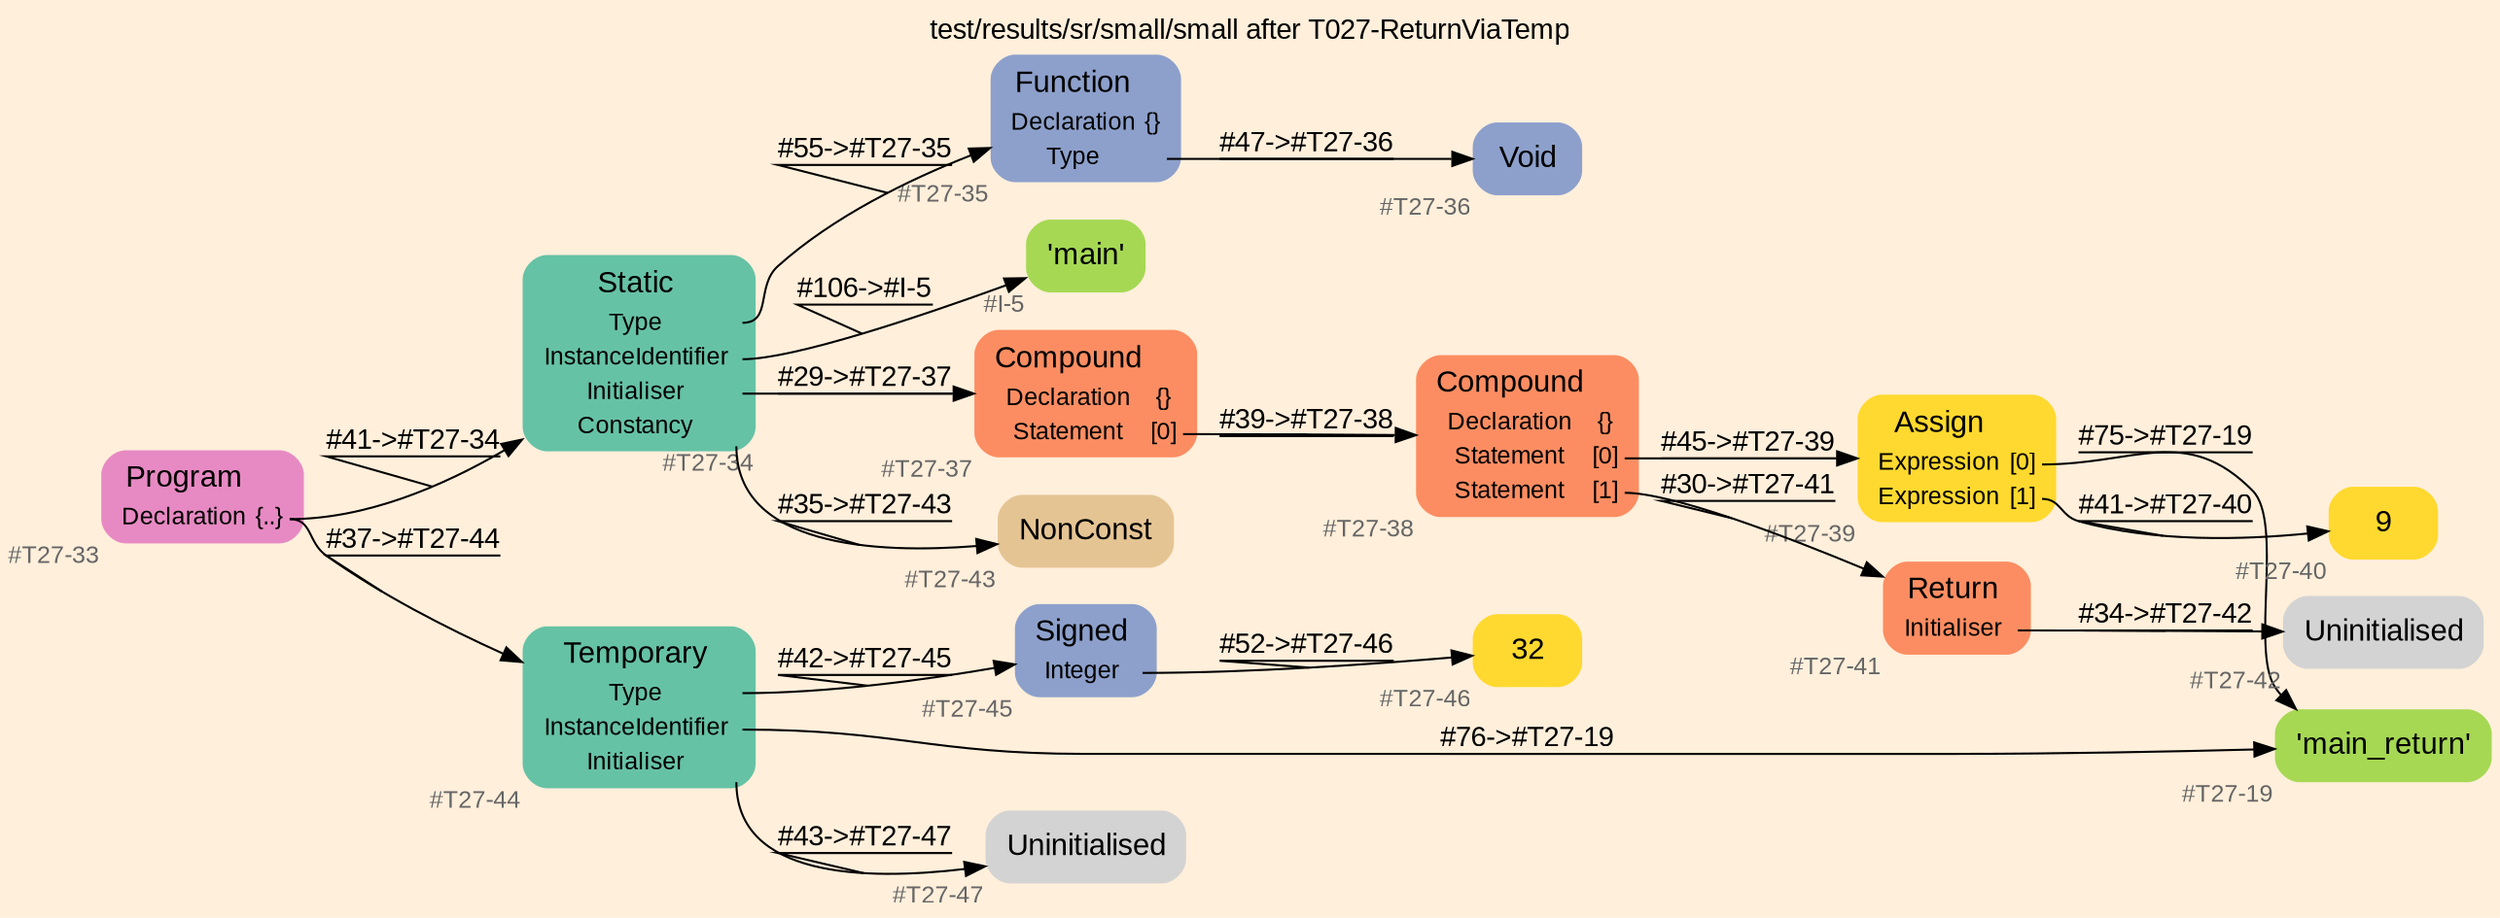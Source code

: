 digraph "test/results/sr/small/small after T027-ReturnViaTemp" {
label = "test/results/sr/small/small after T027-ReturnViaTemp"
labelloc = t
graph [
    rankdir = "LR"
    ranksep = 0.3
    bgcolor = antiquewhite1
    color = black
    fontcolor = black
    fontname = "Arial"
];
node [
    fontname = "Arial"
];
edge [
    fontname = "Arial"
];

// -------------------- node figure --------------------
// -------- block #T27-33 ----------
"#T27-33" [
    fillcolor = "/set28/4"
    xlabel = "#T27-33"
    fontsize = "12"
    fontcolor = grey40
    shape = "plaintext"
    label = <<TABLE BORDER="0" CELLBORDER="0" CELLSPACING="0">
     <TR><TD><FONT COLOR="black" POINT-SIZE="15">Program</FONT></TD></TR>
     <TR><TD><FONT COLOR="black" POINT-SIZE="12">Declaration</FONT></TD><TD PORT="port0"><FONT COLOR="black" POINT-SIZE="12">{..}</FONT></TD></TR>
    </TABLE>>
    style = "rounded,filled"
];

// -------- block #T27-34 ----------
"#T27-34" [
    fillcolor = "/set28/1"
    xlabel = "#T27-34"
    fontsize = "12"
    fontcolor = grey40
    shape = "plaintext"
    label = <<TABLE BORDER="0" CELLBORDER="0" CELLSPACING="0">
     <TR><TD><FONT COLOR="black" POINT-SIZE="15">Static</FONT></TD></TR>
     <TR><TD><FONT COLOR="black" POINT-SIZE="12">Type</FONT></TD><TD PORT="port0"></TD></TR>
     <TR><TD><FONT COLOR="black" POINT-SIZE="12">InstanceIdentifier</FONT></TD><TD PORT="port1"></TD></TR>
     <TR><TD><FONT COLOR="black" POINT-SIZE="12">Initialiser</FONT></TD><TD PORT="port2"></TD></TR>
     <TR><TD><FONT COLOR="black" POINT-SIZE="12">Constancy</FONT></TD><TD PORT="port3"></TD></TR>
    </TABLE>>
    style = "rounded,filled"
];

// -------- block #T27-35 ----------
"#T27-35" [
    fillcolor = "/set28/3"
    xlabel = "#T27-35"
    fontsize = "12"
    fontcolor = grey40
    shape = "plaintext"
    label = <<TABLE BORDER="0" CELLBORDER="0" CELLSPACING="0">
     <TR><TD><FONT COLOR="black" POINT-SIZE="15">Function</FONT></TD></TR>
     <TR><TD><FONT COLOR="black" POINT-SIZE="12">Declaration</FONT></TD><TD PORT="port0"><FONT COLOR="black" POINT-SIZE="12">{}</FONT></TD></TR>
     <TR><TD><FONT COLOR="black" POINT-SIZE="12">Type</FONT></TD><TD PORT="port1"></TD></TR>
    </TABLE>>
    style = "rounded,filled"
];

// -------- block #T27-36 ----------
"#T27-36" [
    fillcolor = "/set28/3"
    xlabel = "#T27-36"
    fontsize = "12"
    fontcolor = grey40
    shape = "plaintext"
    label = <<TABLE BORDER="0" CELLBORDER="0" CELLSPACING="0">
     <TR><TD><FONT COLOR="black" POINT-SIZE="15">Void</FONT></TD></TR>
    </TABLE>>
    style = "rounded,filled"
];

// -------- block #I-5 ----------
"#I-5" [
    fillcolor = "/set28/5"
    xlabel = "#I-5"
    fontsize = "12"
    fontcolor = grey40
    shape = "plaintext"
    label = <<TABLE BORDER="0" CELLBORDER="0" CELLSPACING="0">
     <TR><TD><FONT COLOR="black" POINT-SIZE="15">'main'</FONT></TD></TR>
    </TABLE>>
    style = "rounded,filled"
];

// -------- block #T27-37 ----------
"#T27-37" [
    fillcolor = "/set28/2"
    xlabel = "#T27-37"
    fontsize = "12"
    fontcolor = grey40
    shape = "plaintext"
    label = <<TABLE BORDER="0" CELLBORDER="0" CELLSPACING="0">
     <TR><TD><FONT COLOR="black" POINT-SIZE="15">Compound</FONT></TD></TR>
     <TR><TD><FONT COLOR="black" POINT-SIZE="12">Declaration</FONT></TD><TD PORT="port0"><FONT COLOR="black" POINT-SIZE="12">{}</FONT></TD></TR>
     <TR><TD><FONT COLOR="black" POINT-SIZE="12">Statement</FONT></TD><TD PORT="port1"><FONT COLOR="black" POINT-SIZE="12">[0]</FONT></TD></TR>
    </TABLE>>
    style = "rounded,filled"
];

// -------- block #T27-38 ----------
"#T27-38" [
    fillcolor = "/set28/2"
    xlabel = "#T27-38"
    fontsize = "12"
    fontcolor = grey40
    shape = "plaintext"
    label = <<TABLE BORDER="0" CELLBORDER="0" CELLSPACING="0">
     <TR><TD><FONT COLOR="black" POINT-SIZE="15">Compound</FONT></TD></TR>
     <TR><TD><FONT COLOR="black" POINT-SIZE="12">Declaration</FONT></TD><TD PORT="port0"><FONT COLOR="black" POINT-SIZE="12">{}</FONT></TD></TR>
     <TR><TD><FONT COLOR="black" POINT-SIZE="12">Statement</FONT></TD><TD PORT="port1"><FONT COLOR="black" POINT-SIZE="12">[0]</FONT></TD></TR>
     <TR><TD><FONT COLOR="black" POINT-SIZE="12">Statement</FONT></TD><TD PORT="port2"><FONT COLOR="black" POINT-SIZE="12">[1]</FONT></TD></TR>
    </TABLE>>
    style = "rounded,filled"
];

// -------- block #T27-39 ----------
"#T27-39" [
    fillcolor = "/set28/6"
    xlabel = "#T27-39"
    fontsize = "12"
    fontcolor = grey40
    shape = "plaintext"
    label = <<TABLE BORDER="0" CELLBORDER="0" CELLSPACING="0">
     <TR><TD><FONT COLOR="black" POINT-SIZE="15">Assign</FONT></TD></TR>
     <TR><TD><FONT COLOR="black" POINT-SIZE="12">Expression</FONT></TD><TD PORT="port0"><FONT COLOR="black" POINT-SIZE="12">[0]</FONT></TD></TR>
     <TR><TD><FONT COLOR="black" POINT-SIZE="12">Expression</FONT></TD><TD PORT="port1"><FONT COLOR="black" POINT-SIZE="12">[1]</FONT></TD></TR>
    </TABLE>>
    style = "rounded,filled"
];

// -------- block #T27-19 ----------
"#T27-19" [
    fillcolor = "/set28/5"
    xlabel = "#T27-19"
    fontsize = "12"
    fontcolor = grey40
    shape = "plaintext"
    label = <<TABLE BORDER="0" CELLBORDER="0" CELLSPACING="0">
     <TR><TD><FONT COLOR="black" POINT-SIZE="15">'main_return'</FONT></TD></TR>
    </TABLE>>
    style = "rounded,filled"
];

// -------- block #T27-40 ----------
"#T27-40" [
    fillcolor = "/set28/6"
    xlabel = "#T27-40"
    fontsize = "12"
    fontcolor = grey40
    shape = "plaintext"
    label = <<TABLE BORDER="0" CELLBORDER="0" CELLSPACING="0">
     <TR><TD><FONT COLOR="black" POINT-SIZE="15">9</FONT></TD></TR>
    </TABLE>>
    style = "rounded,filled"
];

// -------- block #T27-41 ----------
"#T27-41" [
    fillcolor = "/set28/2"
    xlabel = "#T27-41"
    fontsize = "12"
    fontcolor = grey40
    shape = "plaintext"
    label = <<TABLE BORDER="0" CELLBORDER="0" CELLSPACING="0">
     <TR><TD><FONT COLOR="black" POINT-SIZE="15">Return</FONT></TD></TR>
     <TR><TD><FONT COLOR="black" POINT-SIZE="12">Initialiser</FONT></TD><TD PORT="port0"></TD></TR>
    </TABLE>>
    style = "rounded,filled"
];

// -------- block #T27-42 ----------
"#T27-42" [
    xlabel = "#T27-42"
    fontsize = "12"
    fontcolor = grey40
    shape = "plaintext"
    label = <<TABLE BORDER="0" CELLBORDER="0" CELLSPACING="0">
     <TR><TD><FONT COLOR="black" POINT-SIZE="15">Uninitialised</FONT></TD></TR>
    </TABLE>>
    style = "rounded,filled"
];

// -------- block #T27-43 ----------
"#T27-43" [
    fillcolor = "/set28/7"
    xlabel = "#T27-43"
    fontsize = "12"
    fontcolor = grey40
    shape = "plaintext"
    label = <<TABLE BORDER="0" CELLBORDER="0" CELLSPACING="0">
     <TR><TD><FONT COLOR="black" POINT-SIZE="15">NonConst</FONT></TD></TR>
    </TABLE>>
    style = "rounded,filled"
];

// -------- block #T27-44 ----------
"#T27-44" [
    fillcolor = "/set28/1"
    xlabel = "#T27-44"
    fontsize = "12"
    fontcolor = grey40
    shape = "plaintext"
    label = <<TABLE BORDER="0" CELLBORDER="0" CELLSPACING="0">
     <TR><TD><FONT COLOR="black" POINT-SIZE="15">Temporary</FONT></TD></TR>
     <TR><TD><FONT COLOR="black" POINT-SIZE="12">Type</FONT></TD><TD PORT="port0"></TD></TR>
     <TR><TD><FONT COLOR="black" POINT-SIZE="12">InstanceIdentifier</FONT></TD><TD PORT="port1"></TD></TR>
     <TR><TD><FONT COLOR="black" POINT-SIZE="12">Initialiser</FONT></TD><TD PORT="port2"></TD></TR>
    </TABLE>>
    style = "rounded,filled"
];

// -------- block #T27-45 ----------
"#T27-45" [
    fillcolor = "/set28/3"
    xlabel = "#T27-45"
    fontsize = "12"
    fontcolor = grey40
    shape = "plaintext"
    label = <<TABLE BORDER="0" CELLBORDER="0" CELLSPACING="0">
     <TR><TD><FONT COLOR="black" POINT-SIZE="15">Signed</FONT></TD></TR>
     <TR><TD><FONT COLOR="black" POINT-SIZE="12">Integer</FONT></TD><TD PORT="port0"></TD></TR>
    </TABLE>>
    style = "rounded,filled"
];

// -------- block #T27-46 ----------
"#T27-46" [
    fillcolor = "/set28/6"
    xlabel = "#T27-46"
    fontsize = "12"
    fontcolor = grey40
    shape = "plaintext"
    label = <<TABLE BORDER="0" CELLBORDER="0" CELLSPACING="0">
     <TR><TD><FONT COLOR="black" POINT-SIZE="15">32</FONT></TD></TR>
    </TABLE>>
    style = "rounded,filled"
];

// -------- block #T27-47 ----------
"#T27-47" [
    xlabel = "#T27-47"
    fontsize = "12"
    fontcolor = grey40
    shape = "plaintext"
    label = <<TABLE BORDER="0" CELLBORDER="0" CELLSPACING="0">
     <TR><TD><FONT COLOR="black" POINT-SIZE="15">Uninitialised</FONT></TD></TR>
    </TABLE>>
    style = "rounded,filled"
];

"#T27-33":port0 -> "#T27-34" [
    label = "#41-&gt;#T27-34"
    decorate = true
    color = black
    fontcolor = black
];

"#T27-33":port0 -> "#T27-44" [
    label = "#37-&gt;#T27-44"
    decorate = true
    color = black
    fontcolor = black
];

"#T27-34":port0 -> "#T27-35" [
    label = "#55-&gt;#T27-35"
    decorate = true
    color = black
    fontcolor = black
];

"#T27-34":port1 -> "#I-5" [
    label = "#106-&gt;#I-5"
    decorate = true
    color = black
    fontcolor = black
];

"#T27-34":port2 -> "#T27-37" [
    label = "#29-&gt;#T27-37"
    decorate = true
    color = black
    fontcolor = black
];

"#T27-34":port3 -> "#T27-43" [
    label = "#35-&gt;#T27-43"
    decorate = true
    color = black
    fontcolor = black
];

"#T27-35":port1 -> "#T27-36" [
    label = "#47-&gt;#T27-36"
    decorate = true
    color = black
    fontcolor = black
];

"#T27-37":port1 -> "#T27-38" [
    label = "#39-&gt;#T27-38"
    decorate = true
    color = black
    fontcolor = black
];

"#T27-38":port1 -> "#T27-39" [
    label = "#45-&gt;#T27-39"
    decorate = true
    color = black
    fontcolor = black
];

"#T27-38":port2 -> "#T27-41" [
    label = "#30-&gt;#T27-41"
    decorate = true
    color = black
    fontcolor = black
];

"#T27-39":port0 -> "#T27-19" [
    label = "#75-&gt;#T27-19"
    decorate = true
    color = black
    fontcolor = black
];

"#T27-39":port1 -> "#T27-40" [
    label = "#41-&gt;#T27-40"
    decorate = true
    color = black
    fontcolor = black
];

"#T27-41":port0 -> "#T27-42" [
    label = "#34-&gt;#T27-42"
    decorate = true
    color = black
    fontcolor = black
];

"#T27-44":port0 -> "#T27-45" [
    label = "#42-&gt;#T27-45"
    decorate = true
    color = black
    fontcolor = black
];

"#T27-44":port1 -> "#T27-19" [
    label = "#76-&gt;#T27-19"
    decorate = true
    color = black
    fontcolor = black
];

"#T27-44":port2 -> "#T27-47" [
    label = "#43-&gt;#T27-47"
    decorate = true
    color = black
    fontcolor = black
];

"#T27-45":port0 -> "#T27-46" [
    label = "#52-&gt;#T27-46"
    decorate = true
    color = black
    fontcolor = black
];


}
